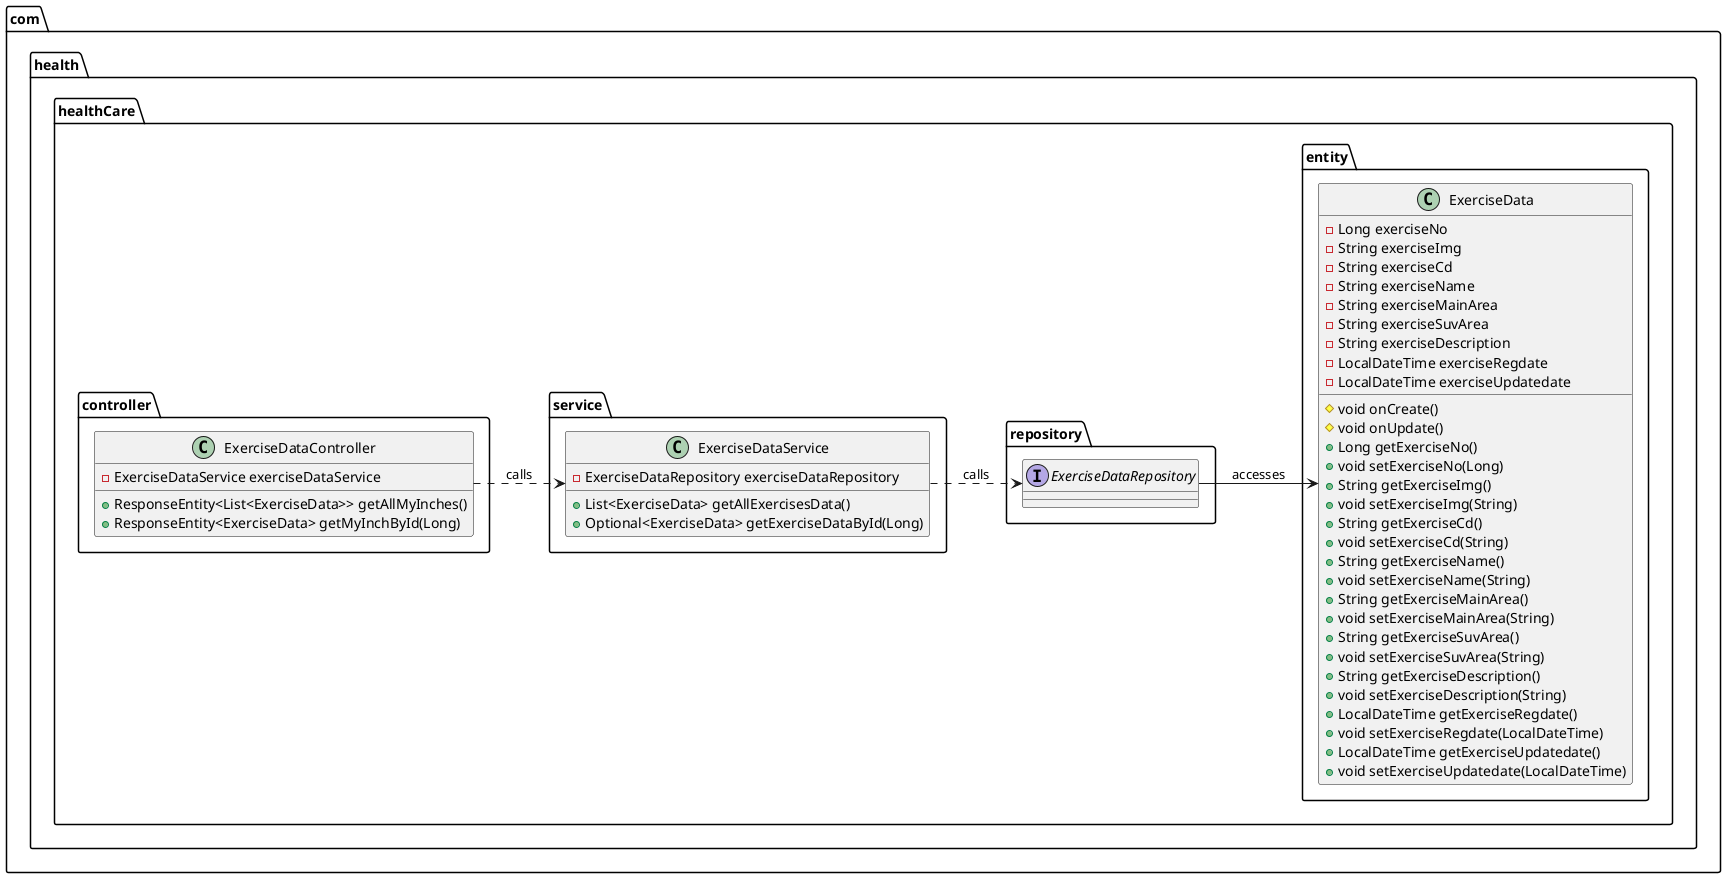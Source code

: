 @startuml

left to right direction

interface com.health.healthCare.repository.ExerciseDataRepository {
}

class com.health.healthCare.service.ExerciseDataService {
- ExerciseDataRepository exerciseDataRepository
+ List<ExerciseData> getAllExercisesData()
+ Optional<ExerciseData> getExerciseDataById(Long)
}


class com.health.healthCare.controller.ExerciseDataController {
- ExerciseDataService exerciseDataService
+ ResponseEntity<List<ExerciseData>> getAllMyInches()
+ ResponseEntity<ExerciseData> getMyInchById(Long)
}



class com.health.healthCare.entity.ExerciseData {
- Long exerciseNo
- String exerciseImg
- String exerciseCd
- String exerciseName
- String exerciseMainArea
- String exerciseSuvArea
- String exerciseDescription
- LocalDateTime exerciseRegdate
- LocalDateTime exerciseUpdatedate
# void onCreate()
# void onUpdate()
+ Long getExerciseNo()
+ void setExerciseNo(Long)
+ String getExerciseImg()
+ void setExerciseImg(String)
+ String getExerciseCd()
+ void setExerciseCd(String)
+ String getExerciseName()
+ void setExerciseName(String)
+ String getExerciseMainArea()
+ void setExerciseMainArea(String)
+ String getExerciseSuvArea()
+ void setExerciseSuvArea(String)
+ String getExerciseDescription()
+ void setExerciseDescription(String)
+ LocalDateTime getExerciseRegdate()
+ void setExerciseRegdate(LocalDateTime)
+ LocalDateTime getExerciseUpdatedate()
+ void setExerciseUpdatedate(LocalDateTime)
}


'left  right
ExerciseDataController ..> ExerciseDataService : calls
ExerciseDataService ..> ExerciseDataRepository : calls
ExerciseDataRepository --> ExerciseData  : accesses



@enduml